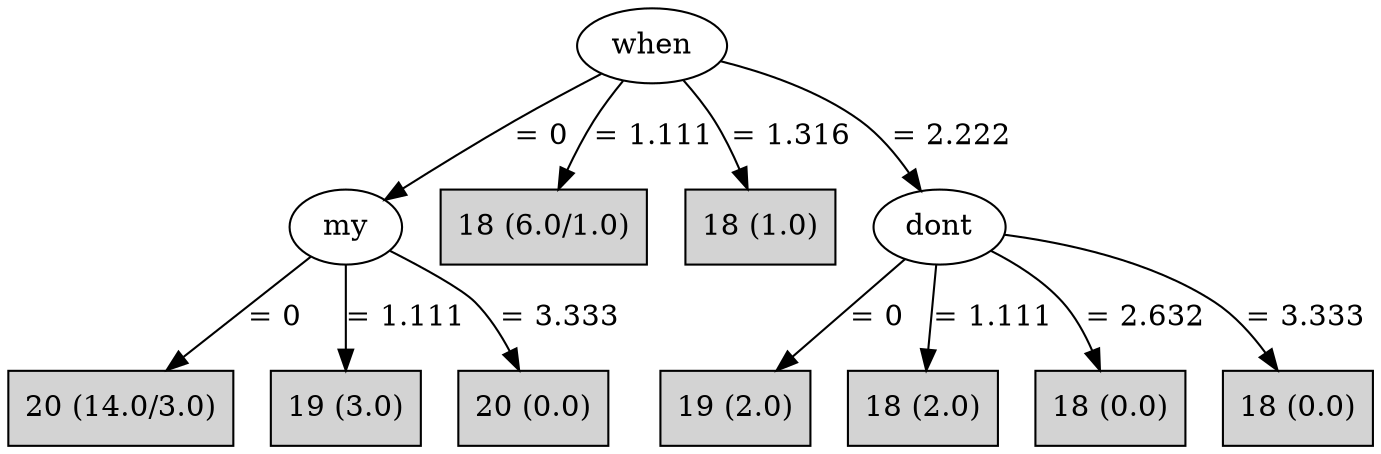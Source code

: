 digraph J48Tree {
N0 [label="when" ]
N0->N1 [label="= 0"]
N1 [label="my" ]
N1->N2 [label="= 0"]
N2 [label="20 (14.0/3.0)" shape=box style=filled ]
N1->N3 [label="= 1.111"]
N3 [label="19 (3.0)" shape=box style=filled ]
N1->N4 [label="= 3.333"]
N4 [label="20 (0.0)" shape=box style=filled ]
N0->N5 [label="= 1.111"]
N5 [label="18 (6.0/1.0)" shape=box style=filled ]
N0->N6 [label="= 1.316"]
N6 [label="18 (1.0)" shape=box style=filled ]
N0->N7 [label="= 2.222"]
N7 [label="dont" ]
N7->N8 [label="= 0"]
N8 [label="19 (2.0)" shape=box style=filled ]
N7->N9 [label="= 1.111"]
N9 [label="18 (2.0)" shape=box style=filled ]
N7->N10 [label="= 2.632"]
N10 [label="18 (0.0)" shape=box style=filled ]
N7->N11 [label="= 3.333"]
N11 [label="18 (0.0)" shape=box style=filled ]
}
